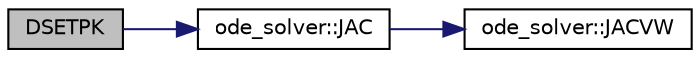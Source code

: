 digraph G
{
  edge [fontname="Helvetica",fontsize="10",labelfontname="Helvetica",labelfontsize="10"];
  node [fontname="Helvetica",fontsize="10",shape=record];
  rankdir=LR;
  Node1 [label="DSETPK",height=0.2,width=0.4,color="black", fillcolor="grey75", style="filled" fontcolor="black"];
  Node1 -> Node2 [color="midnightblue",fontsize="10",style="solid",fontname="Helvetica"];
  Node2 [label="ode_solver::JAC",height=0.2,width=0.4,color="black", fillcolor="white", style="filled",URL="$namespaceode__solver.html#a5934afd4f484c52fdaeeae029d123837"];
  Node2 -> Node3 [color="midnightblue",fontsize="10",style="solid",fontname="Helvetica"];
  Node3 [label="ode_solver::JACVW",height=0.2,width=0.4,color="black", fillcolor="white", style="filled",URL="$namespaceode__solver.html#a287d93b5f2aa82dc7b7ada5d3edf1445"];
}
